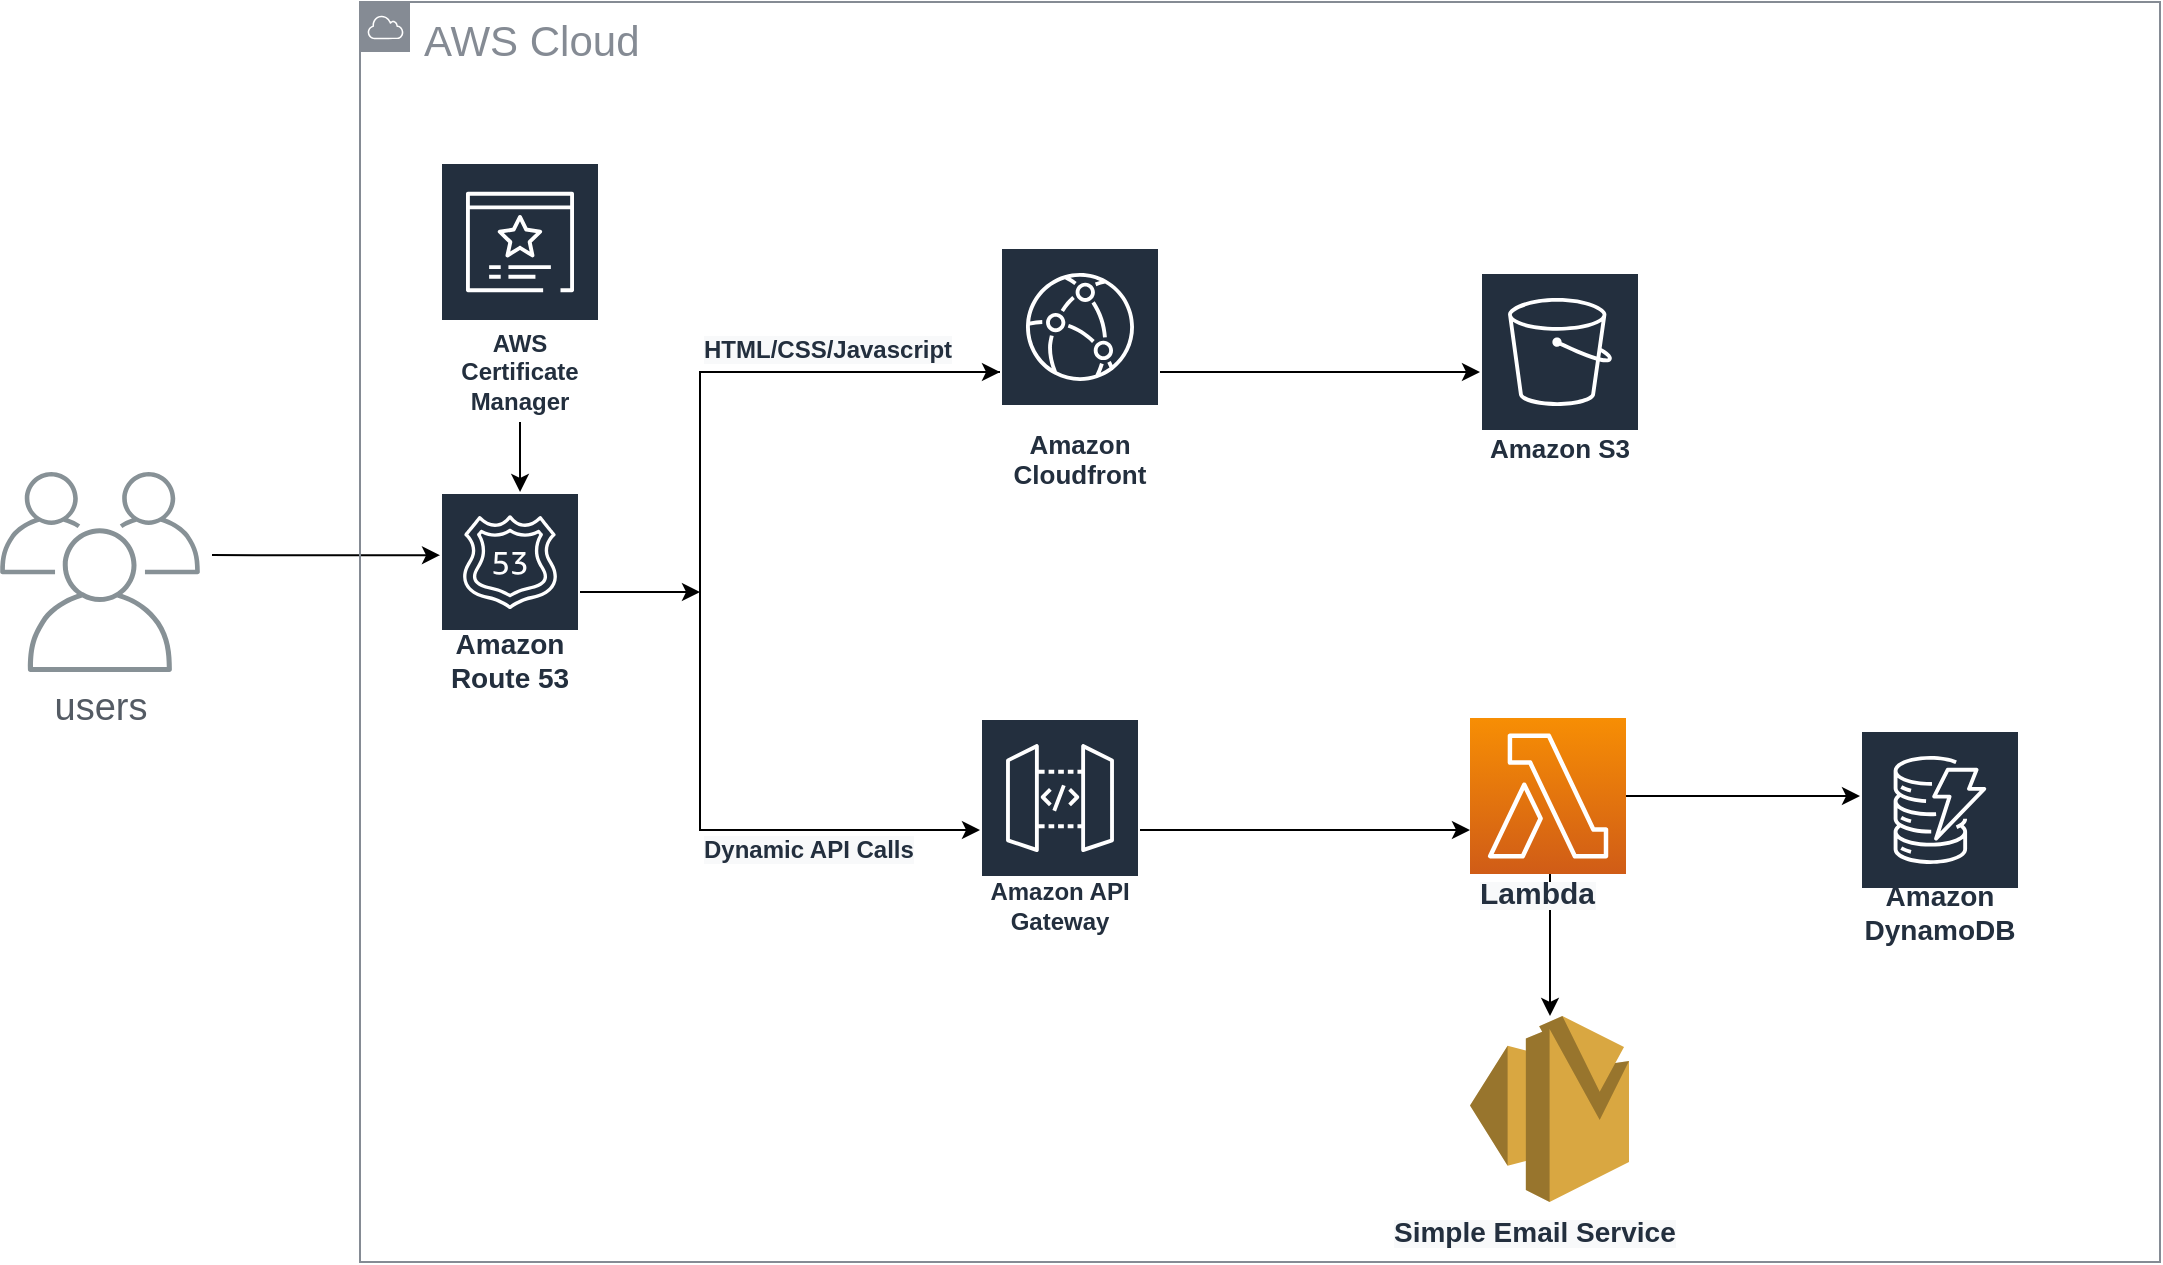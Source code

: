 <mxfile version="13.4.1" type="github"><diagram id="E7vJeN77SAOabVO7ft6I" name="Page-1"><mxGraphModel dx="1776" dy="910" grid="1" gridSize="10" guides="1" tooltips="1" connect="1" arrows="1" fold="1" page="1" pageScale="1" pageWidth="850" pageHeight="1100" math="0" shadow="0"><root><mxCell id="0"/><mxCell id="1" parent="0"/><mxCell id="SDnYkemI2nZtzOkXqGqT-66" value="" style="edgeStyle=orthogonalEdgeStyle;rounded=0;orthogonalLoop=1;jettySize=auto;html=1;" edge="1" parent="1" target="SDnYkemI2nZtzOkXqGqT-58"><mxGeometry relative="1" as="geometry"><mxPoint x="136.0" y="406.556" as="sourcePoint"/><mxPoint x="216" y="406.5" as="targetPoint"/><Array as="points"><mxPoint x="230" y="406"/><mxPoint x="230" y="406"/></Array></mxGeometry></mxCell><mxCell id="SDnYkemI2nZtzOkXqGqT-9" value="" style="outlineConnect=0;dashed=0;verticalLabelPosition=bottom;verticalAlign=top;align=center;html=1;shape=mxgraph.aws3.ses;fillColor=#D9A741;gradientColor=none;" vertex="1" parent="1"><mxGeometry x="765" y="637" width="79.5" height="93" as="geometry"/></mxCell><mxCell id="SDnYkemI2nZtzOkXqGqT-41" value="" style="edgeStyle=orthogonalEdgeStyle;rounded=0;orthogonalLoop=1;jettySize=auto;html=1;" edge="1" parent="1" source="SDnYkemI2nZtzOkXqGqT-17" target="SDnYkemI2nZtzOkXqGqT-30"><mxGeometry relative="1" as="geometry"><mxPoint x="570" y="320" as="targetPoint"/><Array as="points"><mxPoint x="520" y="315"/><mxPoint x="520" y="315"/></Array></mxGeometry></mxCell><mxCell id="SDnYkemI2nZtzOkXqGqT-55" value="" style="edgeStyle=orthogonalEdgeStyle;rounded=0;orthogonalLoop=1;jettySize=auto;html=1;" edge="1" parent="1" target="SDnYkemI2nZtzOkXqGqT-17"><mxGeometry relative="1" as="geometry"><mxPoint x="380" y="320" as="sourcePoint"/><Array as="points"><mxPoint x="380" y="315"/></Array></mxGeometry></mxCell><mxCell id="SDnYkemI2nZtzOkXqGqT-17" value="&lt;font style=&quot;font-size: 13px&quot;&gt;Amazon Cloudfront&lt;/font&gt;" style="outlineConnect=0;fontColor=#232F3E;gradientColor=none;strokeColor=#ffffff;fillColor=#232F3E;dashed=0;verticalLabelPosition=middle;verticalAlign=bottom;align=center;html=1;whiteSpace=wrap;fontSize=10;fontStyle=1;spacing=3;shape=mxgraph.aws4.productIcon;prIcon=mxgraph.aws4.cloudfront;" vertex="1" parent="1"><mxGeometry x="530" y="252.5" width="80" height="125" as="geometry"/></mxCell><mxCell id="SDnYkemI2nZtzOkXqGqT-36" value="" style="edgeStyle=orthogonalEdgeStyle;rounded=0;orthogonalLoop=1;jettySize=auto;html=1;" edge="1" parent="1" source="SDnYkemI2nZtzOkXqGqT-19" target="SDnYkemI2nZtzOkXqGqT-23"><mxGeometry relative="1" as="geometry"><mxPoint x="575" y="544" as="targetPoint"/><Array as="points"><mxPoint x="550" y="540"/><mxPoint x="550" y="540"/></Array></mxGeometry></mxCell><mxCell id="SDnYkemI2nZtzOkXqGqT-53" value="" style="edgeStyle=orthogonalEdgeStyle;rounded=0;orthogonalLoop=1;jettySize=auto;html=1;" edge="1" parent="1" target="SDnYkemI2nZtzOkXqGqT-19"><mxGeometry relative="1" as="geometry"><mxPoint x="380" y="540" as="sourcePoint"/><mxPoint x="510" y="510" as="targetPoint"/><Array as="points"><mxPoint x="380" y="544"/></Array></mxGeometry></mxCell><mxCell id="SDnYkemI2nZtzOkXqGqT-19" value="&lt;font style=&quot;font-size: 12px&quot;&gt;Amazon API Gateway&lt;/font&gt;" style="outlineConnect=0;fontColor=#232F3E;gradientColor=none;strokeColor=#ffffff;fillColor=#232F3E;dashed=0;verticalLabelPosition=middle;verticalAlign=bottom;align=center;html=1;whiteSpace=wrap;fontSize=10;fontStyle=1;spacing=3;shape=mxgraph.aws4.productIcon;prIcon=mxgraph.aws4.api_gateway;" vertex="1" parent="1"><mxGeometry x="520" y="488" width="80" height="112" as="geometry"/></mxCell><mxCell id="SDnYkemI2nZtzOkXqGqT-37" value="" style="edgeStyle=orthogonalEdgeStyle;rounded=0;orthogonalLoop=1;jettySize=auto;html=1;" edge="1" parent="1" source="SDnYkemI2nZtzOkXqGqT-23" target="SDnYkemI2nZtzOkXqGqT-9"><mxGeometry relative="1" as="geometry"><Array as="points"><mxPoint x="805" y="580"/><mxPoint x="805" y="580"/></Array></mxGeometry></mxCell><mxCell id="SDnYkemI2nZtzOkXqGqT-84" value="" style="edgeStyle=orthogonalEdgeStyle;rounded=0;orthogonalLoop=1;jettySize=auto;html=1;" edge="1" parent="1" source="SDnYkemI2nZtzOkXqGqT-23" target="SDnYkemI2nZtzOkXqGqT-34"><mxGeometry relative="1" as="geometry"><mxPoint x="923" y="527" as="targetPoint"/><Array as="points"><mxPoint x="940" y="527"/><mxPoint x="940" y="527"/></Array></mxGeometry></mxCell><mxCell id="SDnYkemI2nZtzOkXqGqT-23" value="" style="outlineConnect=0;fontColor=#232F3E;gradientColor=#F78E04;gradientDirection=north;fillColor=#D05C17;strokeColor=#ffffff;dashed=0;verticalLabelPosition=bottom;verticalAlign=top;align=center;html=1;fontSize=12;fontStyle=0;aspect=fixed;shape=mxgraph.aws4.resourceIcon;resIcon=mxgraph.aws4.lambda;" vertex="1" parent="1"><mxGeometry x="765" y="488" width="78" height="78" as="geometry"/></mxCell><mxCell id="SDnYkemI2nZtzOkXqGqT-30" value="&lt;font style=&quot;font-size: 13px&quot;&gt;Amazon S3&lt;/font&gt;" style="outlineConnect=0;fontColor=#232F3E;gradientColor=none;strokeColor=#ffffff;fillColor=#232F3E;dashed=0;verticalLabelPosition=middle;verticalAlign=bottom;align=center;html=1;whiteSpace=wrap;fontSize=10;fontStyle=1;spacing=3;shape=mxgraph.aws4.productIcon;prIcon=mxgraph.aws4.s3;" vertex="1" parent="1"><mxGeometry x="770" y="265" width="80" height="100" as="geometry"/></mxCell><mxCell id="SDnYkemI2nZtzOkXqGqT-34" value="&lt;font style=&quot;font-size: 14px&quot;&gt;Amazon DynamoDB&lt;/font&gt;" style="outlineConnect=0;fontColor=#232F3E;gradientColor=none;strokeColor=#ffffff;fillColor=#232F3E;dashed=0;verticalLabelPosition=middle;verticalAlign=bottom;align=center;html=1;whiteSpace=wrap;fontSize=10;fontStyle=1;spacing=3;shape=mxgraph.aws4.productIcon;prIcon=mxgraph.aws4.dynamodb;" vertex="1" parent="1"><mxGeometry x="960" y="494" width="80" height="112" as="geometry"/></mxCell><mxCell id="SDnYkemI2nZtzOkXqGqT-45" value="&lt;span style=&quot;color: rgb(35 , 47 , 62) ; font-family: &amp;#34;helvetica&amp;#34; ; font-style: normal ; font-weight: 700 ; letter-spacing: normal ; text-align: center ; text-indent: 0px ; text-transform: none ; word-spacing: 0px ; background-color: rgb(248 , 249 , 250) ; display: inline ; float: none&quot;&gt;&lt;font style=&quot;font-size: 15px&quot;&gt;Lambda&lt;/font&gt;&lt;/span&gt;" style="text;whiteSpace=wrap;html=1;" vertex="1" parent="1"><mxGeometry x="768" y="560" width="90" height="30" as="geometry"/></mxCell><mxCell id="SDnYkemI2nZtzOkXqGqT-48" value="" style="endArrow=none;html=1;" edge="1" parent="1"><mxGeometry width="50" height="50" relative="1" as="geometry"><mxPoint x="380" y="320" as="sourcePoint"/><mxPoint x="380" y="540" as="targetPoint"/><Array as="points"/></mxGeometry></mxCell><mxCell id="SDnYkemI2nZtzOkXqGqT-56" value="&lt;span style=&quot;color: rgb(35 , 47 , 62) ; font-family: &amp;#34;helvetica&amp;#34; ; font-style: normal ; font-weight: 700 ; letter-spacing: normal ; text-align: center ; text-indent: 0px ; text-transform: none ; word-spacing: 0px ; background-color: rgb(248 , 249 , 250) ; display: inline ; float: none&quot;&gt;&lt;font style=&quot;font-size: 14px&quot;&gt;Simple Email Service&lt;/font&gt;&lt;/span&gt;" style="text;whiteSpace=wrap;html=1;" vertex="1" parent="1"><mxGeometry x="724.75" y="730" width="160" height="30" as="geometry"/></mxCell><mxCell id="SDnYkemI2nZtzOkXqGqT-62" value="" style="edgeStyle=orthogonalEdgeStyle;rounded=0;orthogonalLoop=1;jettySize=auto;html=1;" edge="1" parent="1" source="SDnYkemI2nZtzOkXqGqT-60"><mxGeometry relative="1" as="geometry"><mxPoint x="300" y="343" as="sourcePoint"/><mxPoint x="290.032" y="375" as="targetPoint"/><Array as="points"/></mxGeometry></mxCell><mxCell id="SDnYkemI2nZtzOkXqGqT-75" value="" style="edgeStyle=orthogonalEdgeStyle;rounded=0;orthogonalLoop=1;jettySize=auto;html=1;" edge="1" parent="1" source="SDnYkemI2nZtzOkXqGqT-58"><mxGeometry relative="1" as="geometry"><mxPoint x="380" y="425" as="targetPoint"/><Array as="points"><mxPoint x="340" y="425"/><mxPoint x="340" y="425"/></Array></mxGeometry></mxCell><mxCell id="SDnYkemI2nZtzOkXqGqT-58" value="&lt;font style=&quot;font-size: 14px&quot;&gt;Amazon Route 53&lt;/font&gt;" style="outlineConnect=0;fontColor=#232F3E;gradientColor=none;strokeColor=#ffffff;fillColor=#232F3E;dashed=0;verticalLabelPosition=middle;verticalAlign=bottom;align=center;html=1;whiteSpace=wrap;fontSize=10;fontStyle=1;spacing=3;shape=mxgraph.aws4.productIcon;prIcon=mxgraph.aws4.route_53;" vertex="1" parent="1"><mxGeometry x="250" y="375" width="70" height="105" as="geometry"/></mxCell><mxCell id="SDnYkemI2nZtzOkXqGqT-60" value="&lt;font style=&quot;font-size: 12px&quot;&gt;AWS Certificate Manager&lt;/font&gt;" style="outlineConnect=0;fontColor=#232F3E;gradientColor=none;strokeColor=#ffffff;fillColor=#232F3E;dashed=0;verticalLabelPosition=middle;verticalAlign=bottom;align=center;html=1;whiteSpace=wrap;fontSize=10;fontStyle=1;spacing=3;shape=mxgraph.aws4.productIcon;prIcon=mxgraph.aws4.certificate_manager_3;" vertex="1" parent="1"><mxGeometry x="250" y="210" width="80" height="130" as="geometry"/></mxCell><mxCell id="SDnYkemI2nZtzOkXqGqT-70" value="&lt;font style=&quot;font-size: 19px&quot;&gt;users&lt;/font&gt;" style="outlineConnect=0;gradientColor=none;fontColor=#545B64;strokeColor=none;fillColor=#879196;dashed=0;verticalLabelPosition=bottom;verticalAlign=top;align=center;html=1;fontSize=12;fontStyle=0;aspect=fixed;shape=mxgraph.aws4.illustration_users;pointerEvents=1" vertex="1" parent="1"><mxGeometry x="30" y="365" width="100" height="100" as="geometry"/></mxCell><mxCell id="SDnYkemI2nZtzOkXqGqT-73" value="&lt;font style=&quot;font-size: 21px&quot;&gt;AWS Cloud&lt;/font&gt;" style="outlineConnect=0;gradientColor=none;html=1;whiteSpace=wrap;fontSize=12;fontStyle=0;shape=mxgraph.aws4.group;grIcon=mxgraph.aws4.group_aws_cloud;strokeColor=#858B94;fillColor=none;verticalAlign=top;align=left;spacingLeft=30;fontColor=#858B94;dashed=0;" vertex="1" parent="1"><mxGeometry x="210" y="130" width="900" height="630" as="geometry"/></mxCell><mxCell id="SDnYkemI2nZtzOkXqGqT-81" value="&lt;span style=&quot;color: rgb(35 , 47 , 62) ; font-family: &amp;#34;helvetica&amp;#34; ; font-style: normal ; font-weight: 700 ; letter-spacing: normal ; text-align: center ; text-indent: 0px ; text-transform: none ; word-spacing: 0px ; background-color: rgb(248 , 249 , 250) ; display: inline ; float: none&quot;&gt;&lt;font style=&quot;font-size: 12px&quot;&gt;HTML/CSS/Javascript&lt;/font&gt;&lt;/span&gt;" style="text;whiteSpace=wrap;html=1;" vertex="1" parent="1"><mxGeometry x="380" y="290" width="90" height="30" as="geometry"/></mxCell><mxCell id="SDnYkemI2nZtzOkXqGqT-82" value="&lt;span style=&quot;color: rgb(35 , 47 , 62) ; font-family: &amp;#34;helvetica&amp;#34; ; font-style: normal ; font-weight: 700 ; letter-spacing: normal ; text-align: center ; text-indent: 0px ; text-transform: none ; word-spacing: 0px ; background-color: rgb(248 , 249 , 250) ; display: inline ; float: none&quot;&gt;&lt;font style=&quot;font-size: 12px&quot;&gt;Dynamic API Calls&lt;/font&gt;&lt;/span&gt;" style="text;whiteSpace=wrap;html=1;" vertex="1" parent="1"><mxGeometry x="380" y="540" width="120" height="30" as="geometry"/></mxCell></root></mxGraphModel></diagram></mxfile>